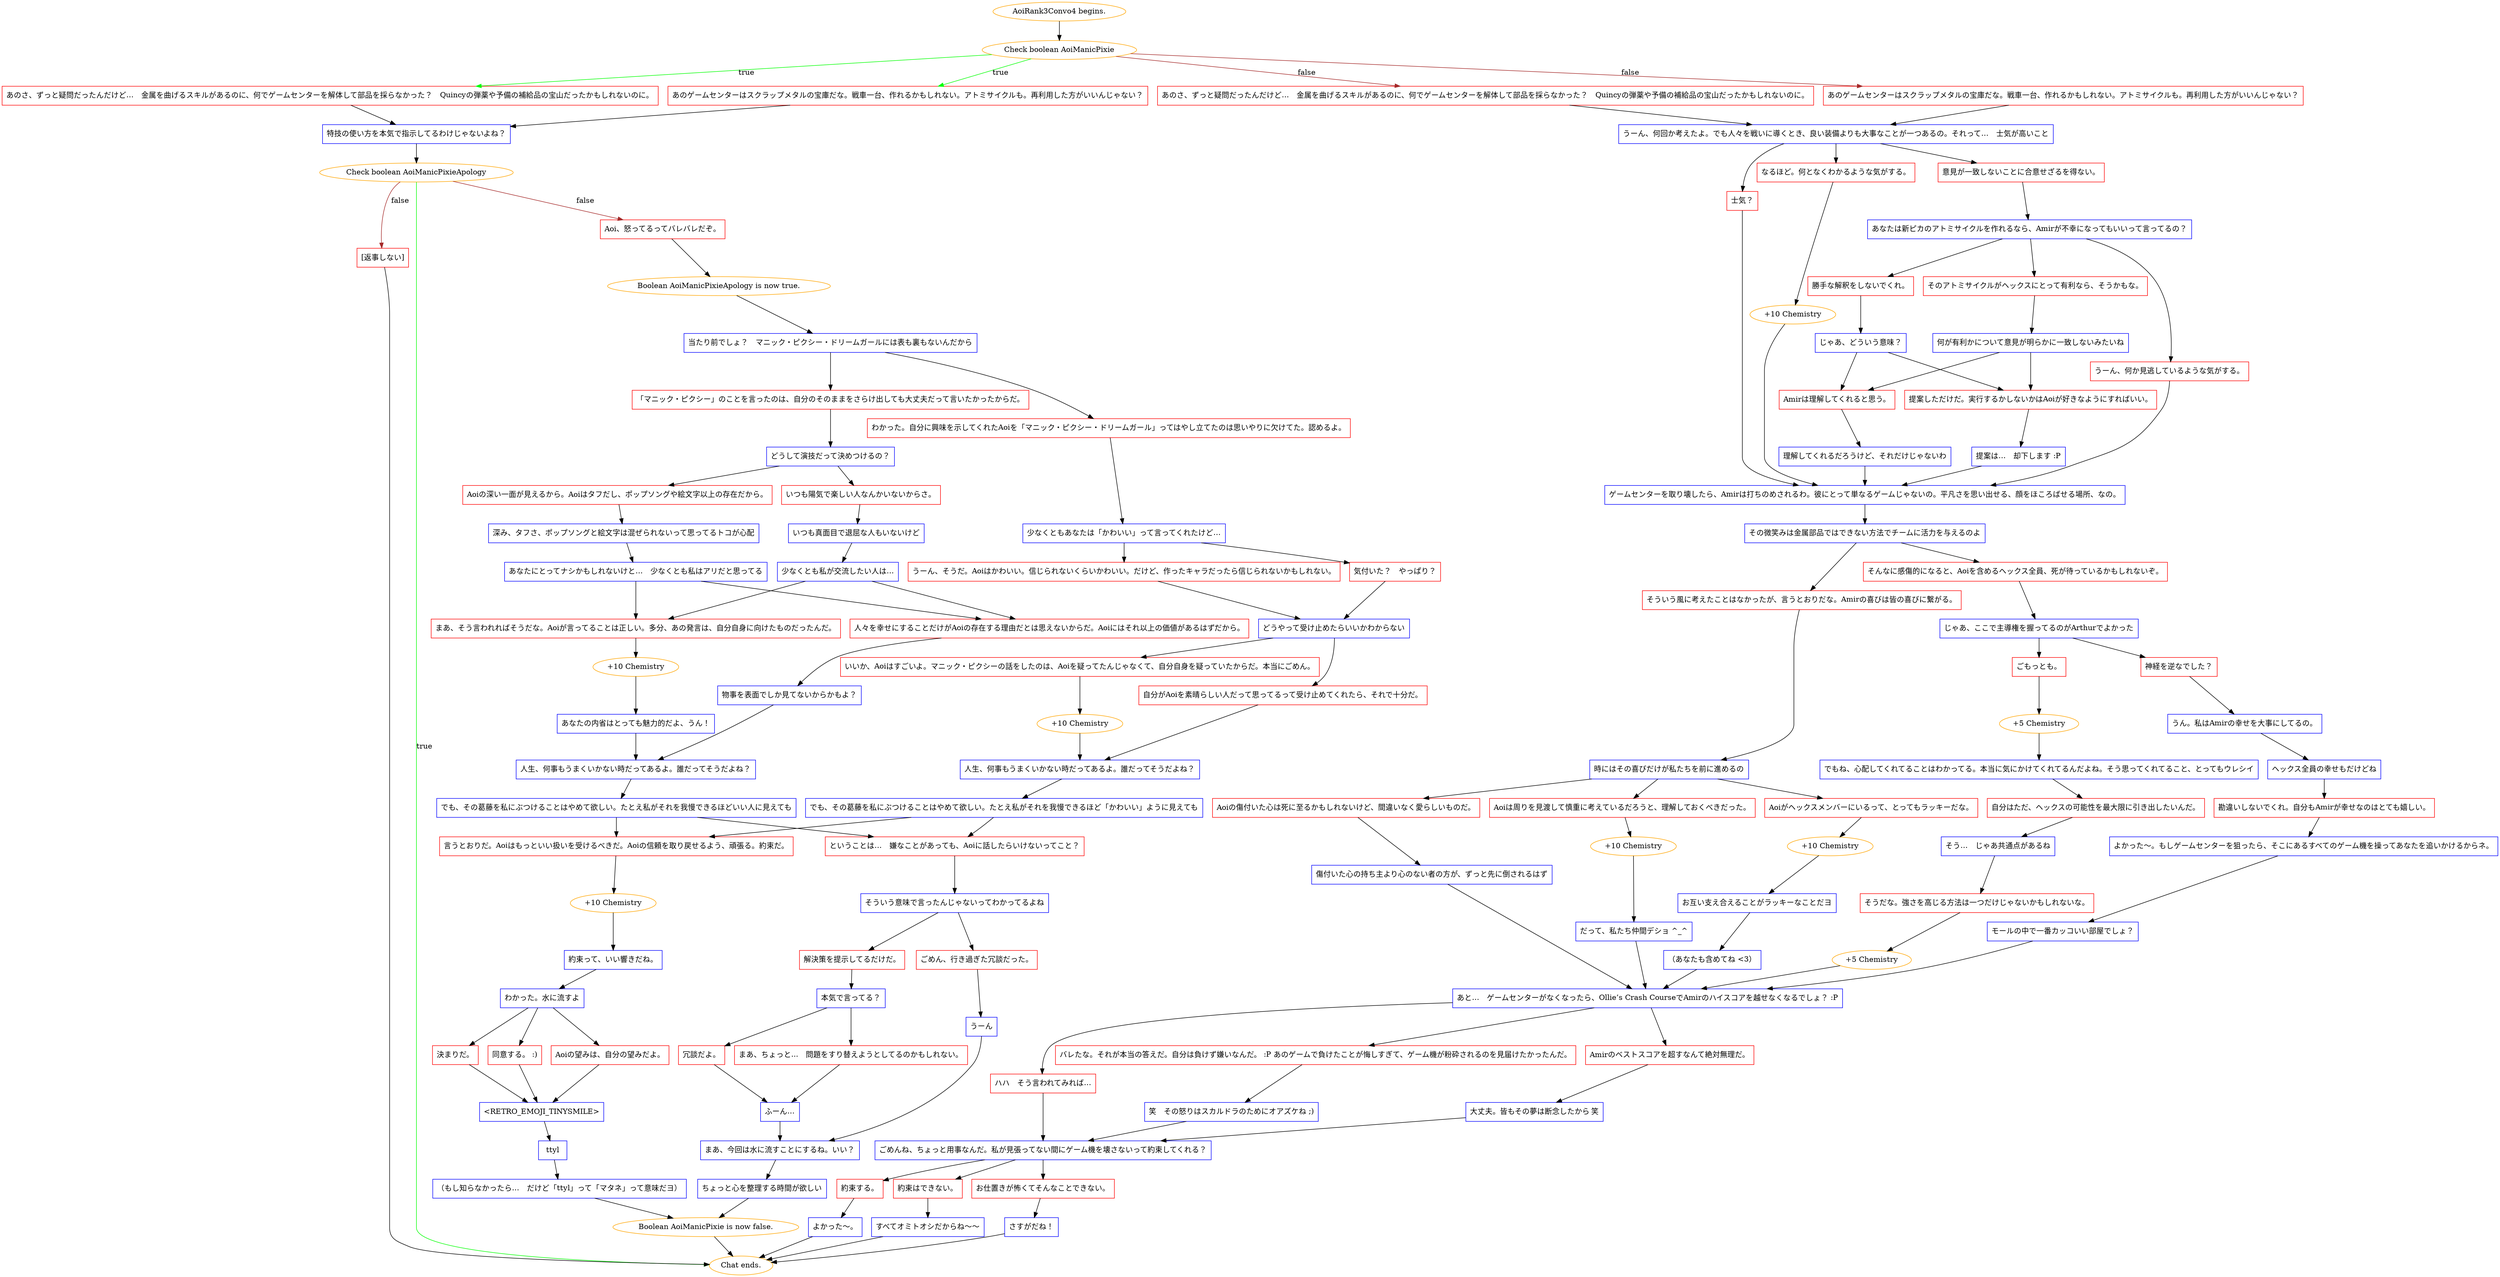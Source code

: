 digraph {
	"AoiRank3Convo4 begins." [color=orange];
		"AoiRank3Convo4 begins." -> j2492287909;
	j2492287909 [label="Check boolean AoiManicPixie",color=orange];
		j2492287909 -> j886123666 [label=true,color=green];
		j2492287909 -> j3972126995 [label=true,color=green];
		j2492287909 -> j1906868468 [label=false,color=brown];
		j2492287909 -> j4043287652 [label=false,color=brown];
	j886123666 [label="あのさ、ずっと疑問だったんだけど…　金属を曲げるスキルがあるのに、何でゲームセンターを解体して部品を採らなかった？　Quincyの弾薬や予備の補給品の宝山だったかもしれないのに。",shape=box,color=red];
		j886123666 -> j5464350;
	j3972126995 [label="あのゲームセンターはスクラップメタルの宝庫だな。戦車一台、作れるかもしれない。アトミサイクルも。再利用した方がいいんじゃない？",shape=box,color=red];
		j3972126995 -> j5464350;
	j1906868468 [label="あのさ、ずっと疑問だったんだけど…　金属を曲げるスキルがあるのに、何でゲームセンターを解体して部品を採らなかった？　Quincyの弾薬や予備の補給品の宝山だったかもしれないのに。",shape=box,color=red];
		j1906868468 -> j4151829425;
	j4043287652 [label="あのゲームセンターはスクラップメタルの宝庫だな。戦車一台、作れるかもしれない。アトミサイクルも。再利用した方がいいんじゃない？",shape=box,color=red];
		j4043287652 -> j4151829425;
	j5464350 [label="特技の使い方を本気で指示してるわけじゃないよね？",shape=box,color=blue];
		j5464350 -> j3889849912;
	j4151829425 [label="うーん、何回か考えたよ。でも人々を戦いに導くとき、良い装備よりも大事なことが一つあるの。それって…　士気が高いこと",shape=box,color=blue];
		j4151829425 -> j1435036015;
		j4151829425 -> j3210730508;
		j4151829425 -> j1380097708;
	j3889849912 [label="Check boolean AoiManicPixieApology",color=orange];
		j3889849912 -> "Chat ends." [label=true,color=green];
		j3889849912 -> j781876462 [label=false,color=brown];
		j3889849912 -> j1196891432 [label=false,color=brown];
	j1435036015 [label="士気？",shape=box,color=red];
		j1435036015 -> j1942016379;
	j3210730508 [label="なるほど。何となくわかるような気がする。",shape=box,color=red];
		j3210730508 -> j541916354;
	j1380097708 [label="意見が一致しないことに合意せざるを得ない。",shape=box,color=red];
		j1380097708 -> j1443216950;
	"Chat ends." [color=orange];
	j781876462 [label="Aoi、怒ってるってバレバレだぞ。",shape=box,color=red];
		j781876462 -> j1001702689;
	j1196891432 [label="[返事しない]",shape=box,color=red];
		j1196891432 -> "Chat ends.";
	j1942016379 [label="ゲームセンターを取り壊したら、Amirは打ちのめされるわ。彼にとって単なるゲームじゃないの。平凡さを思い出せる、顔をほころばせる場所、なの。",shape=box,color=blue];
		j1942016379 -> j41812769;
	j541916354 [label="+10 Chemistry",color=orange];
		j541916354 -> j1942016379;
	j1443216950 [label="あなたは新ピカのアトミサイクルを作れるなら、Amirが不幸になってもいいって言ってるの？",shape=box,color=blue];
		j1443216950 -> j1027198131;
		j1443216950 -> j4070384714;
		j1443216950 -> j209445326;
	j1001702689 [label="Boolean AoiManicPixieApology is now true.",color=orange];
		j1001702689 -> j2645027693;
	j41812769 [label="その微笑みは金属部品ではできない方法でチームに活力を与えるのよ",shape=box,color=blue];
		j41812769 -> j656075372;
		j41812769 -> j4031191873;
	j1027198131 [label="そのアトミサイクルがヘックスにとって有利なら、そうかもな。",shape=box,color=red];
		j1027198131 -> j3031845984;
	j4070384714 [label="勝手な解釈をしないでくれ。",shape=box,color=red];
		j4070384714 -> j1200872802;
	j209445326 [label="うーん、何か見逃しているような気がする。",shape=box,color=red];
		j209445326 -> j1942016379;
	j2645027693 [label="当たり前でしょ？　マニック・ピクシー・ドリームガールには表も裏もないんだから",shape=box,color=blue];
		j2645027693 -> j1192598403;
		j2645027693 -> j979885514;
	j656075372 [label="そういう風に考えたことはなかったが、言うとおりだな。Amirの喜びは皆の喜びに繋がる。",shape=box,color=red];
		j656075372 -> j3679174064;
	j4031191873 [label="そんなに感傷的になると、Aoiを含めるヘックス全員、死が待っているかもしれないぞ。",shape=box,color=red];
		j4031191873 -> j564187759;
	j3031845984 [label="何が有利かについて意見が明らかに一致しないみたいね",shape=box,color=blue];
		j3031845984 -> j633890287;
		j3031845984 -> j1466451515;
	j1200872802 [label="じゃあ、どういう意味？",shape=box,color=blue];
		j1200872802 -> j633890287;
		j1200872802 -> j1466451515;
	j1192598403 [label="わかった。自分に興味を示してくれたAoiを「マニック・ピクシー・ドリームガール」ってはやし立てたのは思いやりに欠けてた。認めるよ。",shape=box,color=red];
		j1192598403 -> j946466080;
	j979885514 [label="「マニック・ピクシー」のことを言ったのは、自分のそのままをさらけ出しても大丈夫だって言いたかったからだ。",shape=box,color=red];
		j979885514 -> j3068082578;
	j3679174064 [label="時にはその喜びだけが私たちを前に進めるの",shape=box,color=blue];
		j3679174064 -> j1845686870;
		j3679174064 -> j1035517394;
		j3679174064 -> j2128453000;
	j564187759 [label="じゃあ、ここで主導権を握ってるのがArthurでよかった",shape=box,color=blue];
		j564187759 -> j4249958626;
		j564187759 -> j3665449326;
	j633890287 [label="提案しただけだ。実行するかしないかはAoiが好きなようにすればいい。",shape=box,color=red];
		j633890287 -> j1496815725;
	j1466451515 [label="Amirは理解してくれると思う。",shape=box,color=red];
		j1466451515 -> j3408440470;
	j946466080 [label="少なくともあなたは「かわいい」って言ってくれたけど…",shape=box,color=blue];
		j946466080 -> j551960309;
		j946466080 -> j973747240;
	j3068082578 [label="どうして演技だって決めつけるの？",shape=box,color=blue];
		j3068082578 -> j1659369453;
		j3068082578 -> j715489705;
	j1845686870 [label="Aoiは周りを見渡して慎重に考えているだろうと、理解しておくべきだった。",shape=box,color=red];
		j1845686870 -> j798328326;
	j1035517394 [label="Aoiがヘックスメンバーにいるって、とってもラッキーだな。",shape=box,color=red];
		j1035517394 -> j2442023188;
	j2128453000 [label="Aoiの傷付いた心は死に至るかもしれないけど、間違いなく愛らしいものだ。",shape=box,color=red];
		j2128453000 -> j1066145777;
	j4249958626 [label="ごもっとも。",shape=box,color=red];
		j4249958626 -> j1172037285;
	j3665449326 [label="神経を逆なでした？",shape=box,color=red];
		j3665449326 -> j1822086247;
	j1496815725 [label="提案は…　却下します :P",shape=box,color=blue];
		j1496815725 -> j1942016379;
	j3408440470 [label="理解してくれるだろうけど、それだけじゃないわ",shape=box,color=blue];
		j3408440470 -> j1942016379;
	j551960309 [label="うーん、そうだ。Aoiはかわいい。信じられないくらいかわいい。だけど、作ったキャラだったら信じられないかもしれない。",shape=box,color=red];
		j551960309 -> j2062737123;
	j973747240 [label="気付いた？　やっぱり？",shape=box,color=red];
		j973747240 -> j2062737123;
	j1659369453 [label="いつも陽気で楽しい人なんかいないからさ。",shape=box,color=red];
		j1659369453 -> j1817198722;
	j715489705 [label="Aoiの深い一面が見えるから。Aoiはタフだし、ポップソングや絵文字以上の存在だから。",shape=box,color=red];
		j715489705 -> j2062207487;
	j798328326 [label="+10 Chemistry",color=orange];
		j798328326 -> j783726705;
	j2442023188 [label="+10 Chemistry",color=orange];
		j2442023188 -> j4268712943;
	j1066145777 [label="傷付いた心の持ち主より心のない者の方が、ずっと先に倒されるはず",shape=box,color=blue];
		j1066145777 -> j1441212814;
	j1172037285 [label="+5 Chemistry",color=orange];
		j1172037285 -> j2656235740;
	j1822086247 [label="うん。私はAmirの幸せを大事にしてるの。",shape=box,color=blue];
		j1822086247 -> j677796538;
	j2062737123 [label="どうやって受け止めたらいいかわからない",shape=box,color=blue];
		j2062737123 -> j2419267167;
		j2062737123 -> j1600781010;
	j1817198722 [label="いつも真面目で退屈な人もいないけど",shape=box,color=blue];
		j1817198722 -> j2970657371;
	j2062207487 [label="深み、タフさ、ポップソングと絵文字は混ぜられないって思ってるトコが心配",shape=box,color=blue];
		j2062207487 -> j3461352239;
	j783726705 [label="だって、私たち仲間デショ ^_^",shape=box,color=blue];
		j783726705 -> j1441212814;
	j4268712943 [label="お互い支え合えることがラッキーなことだヨ",shape=box,color=blue];
		j4268712943 -> j2477148833;
	j1441212814 [label="あと…　ゲームセンターがなくなったら、Ollie’s Crash CourseでAmirのハイスコアを越せなくなるでしょ？ :P",shape=box,color=blue];
		j1441212814 -> j2911743284;
		j1441212814 -> j1193070765;
		j1441212814 -> j3275504593;
	j2656235740 [label="でもね、心配してくれてることはわかってる。本当に気にかけてくれてるんだよね。そう思ってくれてること、とってもウレシイ",shape=box,color=blue];
		j2656235740 -> j1941891139;
	j677796538 [label="ヘックス全員の幸せもだけどね",shape=box,color=blue];
		j677796538 -> j3422626151;
	j2419267167 [label="いいか、Aoiはすごいよ。マニック・ピクシーの話をしたのは、Aoiを疑ってたんじゃなくて、自分自身を疑っていたからだ。本当にごめん。",shape=box,color=red];
		j2419267167 -> j2943637841;
	j1600781010 [label="自分がAoiを素晴らしい人だって思ってるって受け止めてくれたら、それで十分だ。",shape=box,color=red];
		j1600781010 -> j3147401516;
	j2970657371 [label="少なくとも私が交流したい人は…",shape=box,color=blue];
		j2970657371 -> j1385604222;
		j2970657371 -> j2340508365;
	j3461352239 [label="あなたにとってナシかもしれないけと…　少なくとも私はアリだと思ってる",shape=box,color=blue];
		j3461352239 -> j2340508365;
		j3461352239 -> j1385604222;
	j2477148833 [label="（あなたも含めてね <3）",shape=box,color=blue];
		j2477148833 -> j1441212814;
	j2911743284 [label="バレたな。それが本当の答えだ。自分は負けず嫌いなんだ。 :P あのゲームで負けたことが悔しすぎて、ゲーム機が粉砕されるのを見届けたかったんだ。",shape=box,color=red];
		j2911743284 -> j1248532772;
	j1193070765 [label="ハハ　そう言われてみれば…",shape=box,color=red];
		j1193070765 -> j207283709;
	j3275504593 [label="Amirのベストスコアを超すなんて絶対無理だ。",shape=box,color=red];
		j3275504593 -> j3102753622;
	j1941891139 [label="自分はただ、ヘックスの可能性を最大限に引き出したいんだ。",shape=box,color=red];
		j1941891139 -> j1573630159;
	j3422626151 [label="勘違いしないでくれ。自分もAmirが幸せなのはとても嬉しい。",shape=box,color=red];
		j3422626151 -> j1493864283;
	j2943637841 [label="+10 Chemistry",color=orange];
		j2943637841 -> j3147401516;
	j3147401516 [label="人生、何事もうまくいかない時だってあるよ。誰だってそうだよね？",shape=box,color=blue];
		j3147401516 -> j2453225128;
	j1385604222 [label="人々を幸せにすることだけがAoiの存在する理由だとは思えないからだ。Aoiにはそれ以上の価値があるはずだから。",shape=box,color=red];
		j1385604222 -> j3175891062;
	j2340508365 [label="まあ、そう言われればそうだな。Aoiが言ってることは正しい。多分、あの発言は、自分自身に向けたものだったんだ。",shape=box,color=red];
		j2340508365 -> j2326022963;
	j1248532772 [label="笑　その怒りはスカルドラのためにオアズケね ;)",shape=box,color=blue];
		j1248532772 -> j207283709;
	j207283709 [label="ごめんね、ちょっと用事なんだ。私が見張ってない間にゲーム機を壊さないって約束してくれる？",shape=box,color=blue];
		j207283709 -> j46639951;
		j207283709 -> j2995617778;
		j207283709 -> j2687702200;
	j3102753622 [label="大丈夫。皆もその夢は断念したから 笑",shape=box,color=blue];
		j3102753622 -> j207283709;
	j1573630159 [label="そう…　じゃあ共通点があるね",shape=box,color=blue];
		j1573630159 -> j1679146731;
	j1493864283 [label="よかった～。もしゲームセンターを狙ったら、そこにあるすべてのゲーム機を操ってあなたを追いかけるからネ。",shape=box,color=blue];
		j1493864283 -> j1309011434;
	j2453225128 [label="でも、その葛藤を私にぶつけることはやめて欲しい。たとえ私がそれを我慢できるほど「かわいい」ように見えても",shape=box,color=blue];
		j2453225128 -> j717399678;
		j2453225128 -> j3012447303;
	j3175891062 [label="物事を表面でしか見てないからかもよ？",shape=box,color=blue];
		j3175891062 -> j2497862310;
	j2326022963 [label="+10 Chemistry",color=orange];
		j2326022963 -> j3564144536;
	j46639951 [label="約束する。",shape=box,color=red];
		j46639951 -> j3249980382;
	j2995617778 [label="約束はできない。",shape=box,color=red];
		j2995617778 -> j1286935213;
	j2687702200 [label="お仕置きが怖くてそんなことできない。",shape=box,color=red];
		j2687702200 -> j1301886156;
	j1679146731 [label="そうだな。強さを高じる方法は一つだけじゃないかもしれないな。",shape=box,color=red];
		j1679146731 -> j323031515;
	j1309011434 [label="モールの中で一番カッコいい部屋でしょ？",shape=box,color=blue];
		j1309011434 -> j1441212814;
	j717399678 [label="言うとおりだ。Aoiはもっといい扱いを受けるべきだ。Aoiの信頼を取り戻せるよう、頑張る。約束だ。",shape=box,color=red];
		j717399678 -> j2202152182;
	j3012447303 [label="ということは…　嫌なことがあっても、Aoiに話したらいけないってこと？",shape=box,color=red];
		j3012447303 -> j2354322636;
	j2497862310 [label="人生、何事もうまくいかない時だってあるよ。誰だってそうだよね？",shape=box,color=blue];
		j2497862310 -> j1396482294;
	j3564144536 [label="あなたの内省はとっても魅力的だよ、うん！",shape=box,color=blue];
		j3564144536 -> j2497862310;
	j3249980382 [label="よかった～。",shape=box,color=blue];
		j3249980382 -> "Chat ends.";
	j1286935213 [label="すべてオミトオシだからね～～",shape=box,color=blue];
		j1286935213 -> "Chat ends.";
	j1301886156 [label="さすがだね！",shape=box,color=blue];
		j1301886156 -> "Chat ends.";
	j323031515 [label="+5 Chemistry",color=orange];
		j323031515 -> j1441212814;
	j2202152182 [label="+10 Chemistry",color=orange];
		j2202152182 -> j945413745;
	j2354322636 [label="そういう意味で言ったんじゃないってわかってるよね",shape=box,color=blue];
		j2354322636 -> j2653879981;
		j2354322636 -> j3287065203;
	j1396482294 [label="でも、その葛藤を私にぶつけることはやめて欲しい。たとえ私がそれを我慢できるほどいい人に見えても",shape=box,color=blue];
		j1396482294 -> j717399678;
		j1396482294 -> j3012447303;
	j945413745 [label="約束って、いい響きだね。",shape=box,color=blue];
		j945413745 -> j2637641049;
	j2653879981 [label="解決策を提示してるだけだ。",shape=box,color=red];
		j2653879981 -> j2891577555;
	j3287065203 [label="ごめん、行き過ぎた冗談だった。",shape=box,color=red];
		j3287065203 -> j541059517;
	j2637641049 [label="わかった。水に流すよ",shape=box,color=blue];
		j2637641049 -> j4120785636;
		j2637641049 -> j2525089054;
		j2637641049 -> j963644094;
	j2891577555 [label="本気で言ってる？",shape=box,color=blue];
		j2891577555 -> j3330185725;
		j2891577555 -> j1722069973;
	j541059517 [label="うーん",shape=box,color=blue];
		j541059517 -> j3225462626;
	j4120785636 [label="決まりだ。",shape=box,color=red];
		j4120785636 -> j1006517041;
	j2525089054 [label="同意する。 :)",shape=box,color=red];
		j2525089054 -> j1006517041;
	j963644094 [label="Aoiの望みは、自分の望みだよ。",shape=box,color=red];
		j963644094 -> j1006517041;
	j3330185725 [label="まあ、ちょっと...　問題をすり替えようとしてるのかもしれない。",shape=box,color=red];
		j3330185725 -> j2957892416;
	j1722069973 [label="冗談だよ。",shape=box,color=red];
		j1722069973 -> j2957892416;
	j3225462626 [label="まあ、今回は水に流すことにするね。いい？",shape=box,color=blue];
		j3225462626 -> j1739089218;
	j1006517041 [label="<RETRO_EMOJI_TINYSMILE>",shape=box,color=blue];
		j1006517041 -> j3627949212;
	j2957892416 [label="ふーん…",shape=box,color=blue];
		j2957892416 -> j3225462626;
	j1739089218 [label="ちょっと心を整理する時間が欲しい",shape=box,color=blue];
		j1739089218 -> j2477397060;
	j3627949212 [label="ttyl",shape=box,color=blue];
		j3627949212 -> j3325931674;
	j2477397060 [label="Boolean AoiManicPixie is now false.",color=orange];
		j2477397060 -> "Chat ends.";
	j3325931674 [label="（もし知らなかったら…　だけど「ttyl」って「マタネ」って意味だヨ）",shape=box,color=blue];
		j3325931674 -> j2477397060;
}